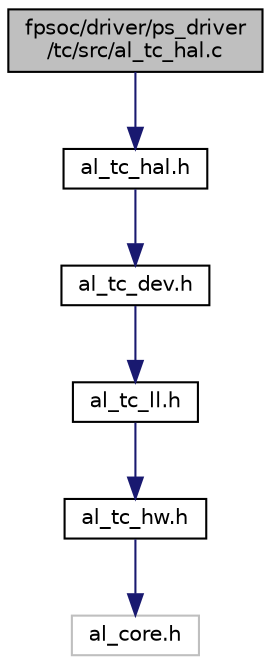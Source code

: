 digraph "fpsoc/driver/ps_driver/tc/src/al_tc_hal.c"
{
  edge [fontname="Helvetica",fontsize="10",labelfontname="Helvetica",labelfontsize="10"];
  node [fontname="Helvetica",fontsize="10",shape=record];
  Node0 [label="fpsoc/driver/ps_driver\l/tc/src/al_tc_hal.c",height=0.2,width=0.4,color="black", fillcolor="grey75", style="filled", fontcolor="black"];
  Node0 -> Node1 [color="midnightblue",fontsize="10",style="solid",fontname="Helvetica"];
  Node1 [label="al_tc_hal.h",height=0.2,width=0.4,color="black", fillcolor="white", style="filled",URL="$al__tc__hal_8h.html"];
  Node1 -> Node2 [color="midnightblue",fontsize="10",style="solid",fontname="Helvetica"];
  Node2 [label="al_tc_dev.h",height=0.2,width=0.4,color="black", fillcolor="white", style="filled",URL="$al__tc__dev_8h.html"];
  Node2 -> Node3 [color="midnightblue",fontsize="10",style="solid",fontname="Helvetica"];
  Node3 [label="al_tc_ll.h",height=0.2,width=0.4,color="black", fillcolor="white", style="filled",URL="$al__tc__ll_8h.html"];
  Node3 -> Node4 [color="midnightblue",fontsize="10",style="solid",fontname="Helvetica"];
  Node4 [label="al_tc_hw.h",height=0.2,width=0.4,color="black", fillcolor="white", style="filled",URL="$al__tc__hw_8h.html"];
  Node4 -> Node5 [color="midnightblue",fontsize="10",style="solid",fontname="Helvetica"];
  Node5 [label="al_core.h",height=0.2,width=0.4,color="grey75", fillcolor="white", style="filled"];
}

